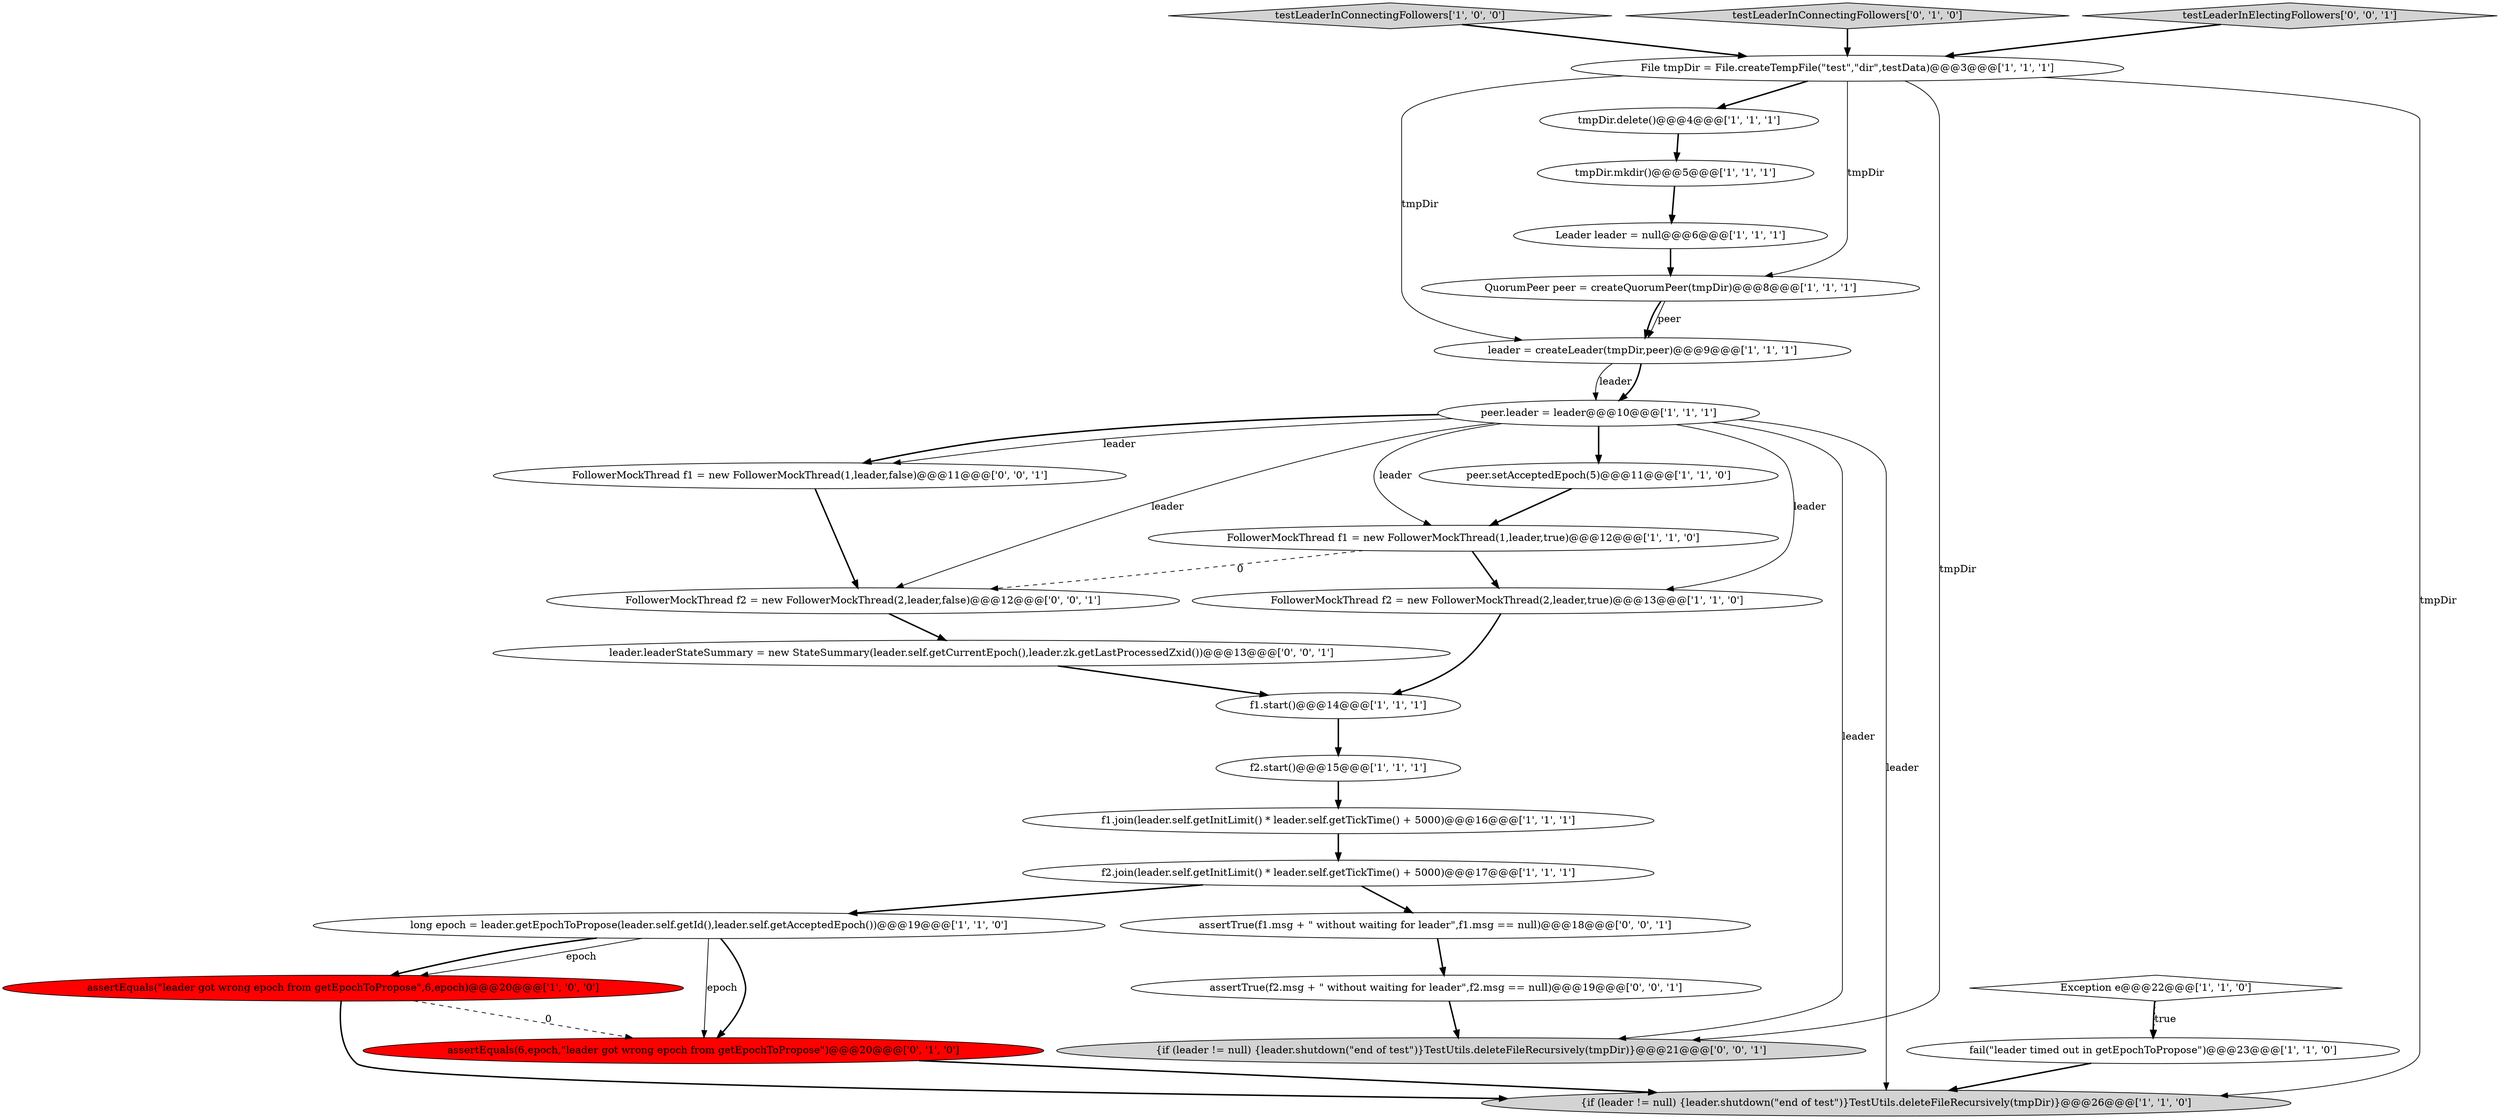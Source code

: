digraph {
1 [style = filled, label = "peer.setAcceptedEpoch(5)@@@11@@@['1', '1', '0']", fillcolor = white, shape = ellipse image = "AAA0AAABBB1BBB"];
2 [style = filled, label = "assertEquals(\"leader got wrong epoch from getEpochToPropose\",6,epoch)@@@20@@@['1', '0', '0']", fillcolor = red, shape = ellipse image = "AAA1AAABBB1BBB"];
18 [style = filled, label = "FollowerMockThread f2 = new FollowerMockThread(2,leader,true)@@@13@@@['1', '1', '0']", fillcolor = white, shape = ellipse image = "AAA0AAABBB1BBB"];
6 [style = filled, label = "f1.join(leader.self.getInitLimit() * leader.self.getTickTime() + 5000)@@@16@@@['1', '1', '1']", fillcolor = white, shape = ellipse image = "AAA0AAABBB1BBB"];
4 [style = filled, label = "tmpDir.delete()@@@4@@@['1', '1', '1']", fillcolor = white, shape = ellipse image = "AAA0AAABBB1BBB"];
25 [style = filled, label = "assertTrue(f1.msg + \" without waiting for leader\",f1.msg == null)@@@18@@@['0', '0', '1']", fillcolor = white, shape = ellipse image = "AAA0AAABBB3BBB"];
21 [style = filled, label = "assertEquals(6,epoch,\"leader got wrong epoch from getEpochToPropose\")@@@20@@@['0', '1', '0']", fillcolor = red, shape = ellipse image = "AAA1AAABBB2BBB"];
19 [style = filled, label = "{if (leader != null) {leader.shutdown(\"end of test\")}TestUtils.deleteFileRecursively(tmpDir)}@@@26@@@['1', '1', '0']", fillcolor = lightgray, shape = ellipse image = "AAA0AAABBB1BBB"];
0 [style = filled, label = "long epoch = leader.getEpochToPropose(leader.self.getId(),leader.self.getAcceptedEpoch())@@@19@@@['1', '1', '0']", fillcolor = white, shape = ellipse image = "AAA0AAABBB1BBB"];
27 [style = filled, label = "{if (leader != null) {leader.shutdown(\"end of test\")}TestUtils.deleteFileRecursively(tmpDir)}@@@21@@@['0', '0', '1']", fillcolor = lightgray, shape = ellipse image = "AAA0AAABBB3BBB"];
10 [style = filled, label = "leader = createLeader(tmpDir,peer)@@@9@@@['1', '1', '1']", fillcolor = white, shape = ellipse image = "AAA0AAABBB1BBB"];
15 [style = filled, label = "f1.start()@@@14@@@['1', '1', '1']", fillcolor = white, shape = ellipse image = "AAA0AAABBB1BBB"];
7 [style = filled, label = "f2.join(leader.self.getInitLimit() * leader.self.getTickTime() + 5000)@@@17@@@['1', '1', '1']", fillcolor = white, shape = ellipse image = "AAA0AAABBB1BBB"];
11 [style = filled, label = "peer.leader = leader@@@10@@@['1', '1', '1']", fillcolor = white, shape = ellipse image = "AAA0AAABBB1BBB"];
16 [style = filled, label = "fail(\"leader timed out in getEpochToPropose\")@@@23@@@['1', '1', '0']", fillcolor = white, shape = ellipse image = "AAA0AAABBB1BBB"];
12 [style = filled, label = "Exception e@@@22@@@['1', '1', '0']", fillcolor = white, shape = diamond image = "AAA0AAABBB1BBB"];
5 [style = filled, label = "f2.start()@@@15@@@['1', '1', '1']", fillcolor = white, shape = ellipse image = "AAA0AAABBB1BBB"];
14 [style = filled, label = "File tmpDir = File.createTempFile(\"test\",\"dir\",testData)@@@3@@@['1', '1', '1']", fillcolor = white, shape = ellipse image = "AAA0AAABBB1BBB"];
8 [style = filled, label = "testLeaderInConnectingFollowers['1', '0', '0']", fillcolor = lightgray, shape = diamond image = "AAA0AAABBB1BBB"];
20 [style = filled, label = "testLeaderInConnectingFollowers['0', '1', '0']", fillcolor = lightgray, shape = diamond image = "AAA0AAABBB2BBB"];
28 [style = filled, label = "FollowerMockThread f2 = new FollowerMockThread(2,leader,false)@@@12@@@['0', '0', '1']", fillcolor = white, shape = ellipse image = "AAA0AAABBB3BBB"];
13 [style = filled, label = "QuorumPeer peer = createQuorumPeer(tmpDir)@@@8@@@['1', '1', '1']", fillcolor = white, shape = ellipse image = "AAA0AAABBB1BBB"];
9 [style = filled, label = "Leader leader = null@@@6@@@['1', '1', '1']", fillcolor = white, shape = ellipse image = "AAA0AAABBB1BBB"];
17 [style = filled, label = "tmpDir.mkdir()@@@5@@@['1', '1', '1']", fillcolor = white, shape = ellipse image = "AAA0AAABBB1BBB"];
24 [style = filled, label = "assertTrue(f2.msg + \" without waiting for leader\",f2.msg == null)@@@19@@@['0', '0', '1']", fillcolor = white, shape = ellipse image = "AAA0AAABBB3BBB"];
26 [style = filled, label = "FollowerMockThread f1 = new FollowerMockThread(1,leader,false)@@@11@@@['0', '0', '1']", fillcolor = white, shape = ellipse image = "AAA0AAABBB3BBB"];
3 [style = filled, label = "FollowerMockThread f1 = new FollowerMockThread(1,leader,true)@@@12@@@['1', '1', '0']", fillcolor = white, shape = ellipse image = "AAA0AAABBB1BBB"];
23 [style = filled, label = "leader.leaderStateSummary = new StateSummary(leader.self.getCurrentEpoch(),leader.zk.getLastProcessedZxid())@@@13@@@['0', '0', '1']", fillcolor = white, shape = ellipse image = "AAA0AAABBB3BBB"];
22 [style = filled, label = "testLeaderInElectingFollowers['0', '0', '1']", fillcolor = lightgray, shape = diamond image = "AAA0AAABBB3BBB"];
0->2 [style = solid, label="epoch"];
13->10 [style = bold, label=""];
2->19 [style = bold, label=""];
3->28 [style = dashed, label="0"];
4->17 [style = bold, label=""];
13->10 [style = solid, label="peer"];
21->19 [style = bold, label=""];
11->19 [style = solid, label="leader"];
11->1 [style = bold, label=""];
17->9 [style = bold, label=""];
0->2 [style = bold, label=""];
18->15 [style = bold, label=""];
23->15 [style = bold, label=""];
1->3 [style = bold, label=""];
8->14 [style = bold, label=""];
7->0 [style = bold, label=""];
20->14 [style = bold, label=""];
12->16 [style = bold, label=""];
0->21 [style = bold, label=""];
11->27 [style = solid, label="leader"];
16->19 [style = bold, label=""];
14->13 [style = solid, label="tmpDir"];
15->5 [style = bold, label=""];
14->27 [style = solid, label="tmpDir"];
3->18 [style = bold, label=""];
11->26 [style = solid, label="leader"];
14->10 [style = solid, label="tmpDir"];
25->24 [style = bold, label=""];
11->18 [style = solid, label="leader"];
10->11 [style = solid, label="leader"];
5->6 [style = bold, label=""];
12->16 [style = dotted, label="true"];
2->21 [style = dashed, label="0"];
28->23 [style = bold, label=""];
0->21 [style = solid, label="epoch"];
9->13 [style = bold, label=""];
11->3 [style = solid, label="leader"];
7->25 [style = bold, label=""];
14->19 [style = solid, label="tmpDir"];
26->28 [style = bold, label=""];
11->28 [style = solid, label="leader"];
6->7 [style = bold, label=""];
22->14 [style = bold, label=""];
24->27 [style = bold, label=""];
11->26 [style = bold, label=""];
14->4 [style = bold, label=""];
10->11 [style = bold, label=""];
}
